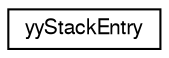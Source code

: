 digraph "Graphical Class Hierarchy"
{
  edge [fontname="FreeSans",fontsize="10",labelfontname="FreeSans",labelfontsize="10"];
  node [fontname="FreeSans",fontsize="10",shape=record];
  rankdir="LR";
  Node0 [label="yyStackEntry",height=0.2,width=0.4,color="black", fillcolor="white", style="filled",URL="$structyyStackEntry.html"];
}
